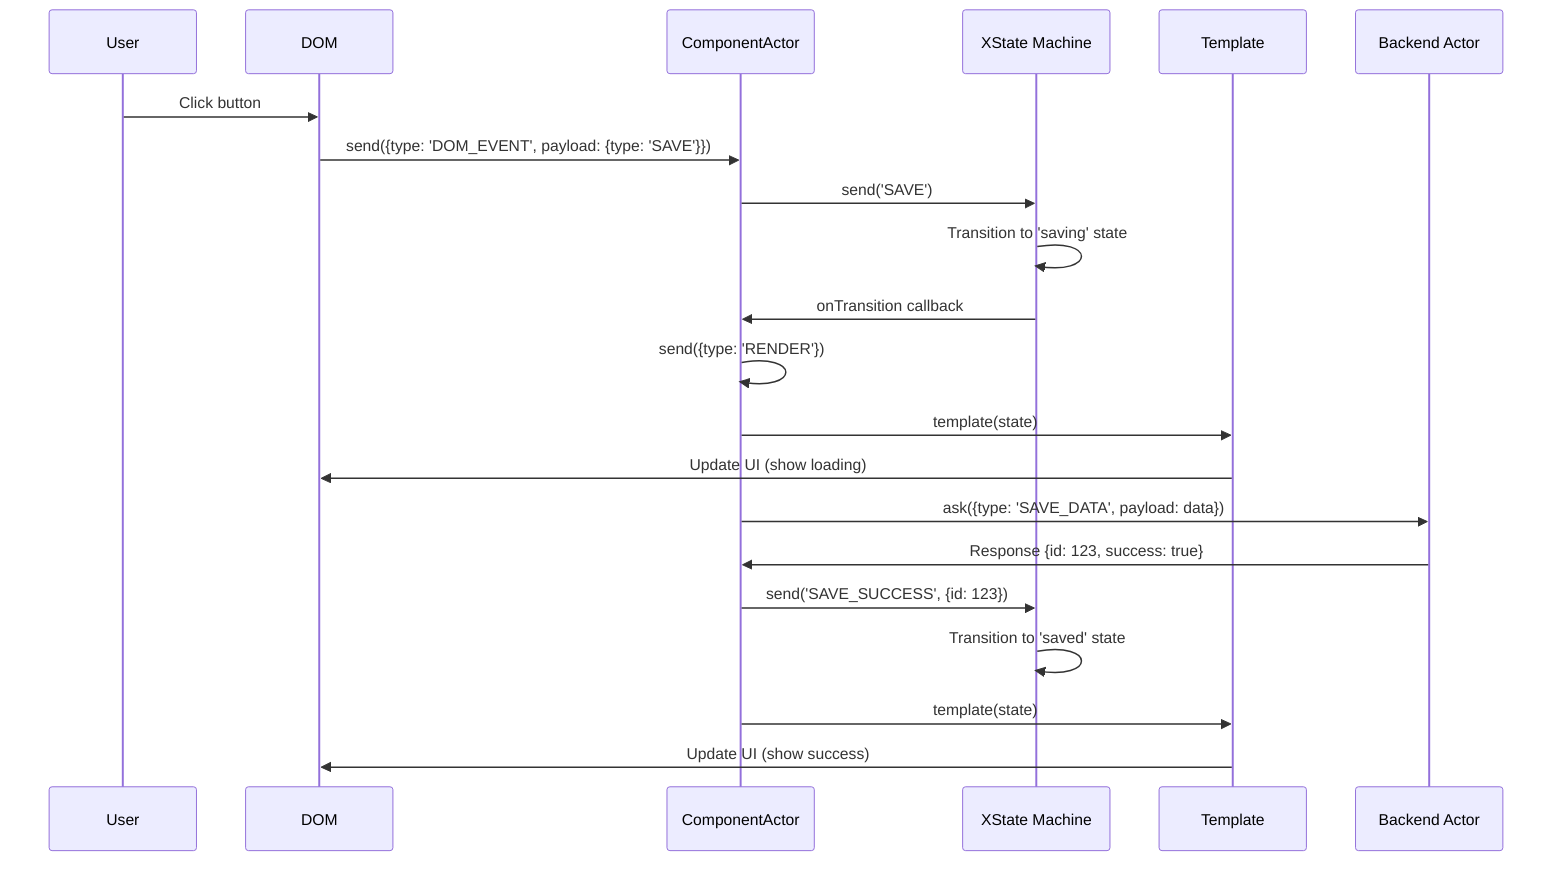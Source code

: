 sequenceDiagram
    participant User
    participant DOM
    participant ComponentActor
    participant XState as XState Machine
    participant Template
    participant OtherActor as Backend Actor
    
    User->>DOM: Click button
    DOM->>ComponentActor: send({type: 'DOM_EVENT', payload: {type: 'SAVE'}})
    ComponentActor->>XState: send('SAVE')
    XState->>XState: Transition to 'saving' state
    XState->>ComponentActor: onTransition callback
    ComponentActor->>ComponentActor: send({type: 'RENDER'})
    ComponentActor->>Template: template(state)
    Template->>DOM: Update UI (show loading)
    
    ComponentActor->>OtherActor: ask({type: 'SAVE_DATA', payload: data})
    OtherActor->>ComponentActor: Response {id: 123, success: true}
    
    ComponentActor->>XState: send('SAVE_SUCCESS', {id: 123})
    XState->>XState: Transition to 'saved' state
    ComponentActor->>Template: template(state)
    Template->>DOM: Update UI (show success)